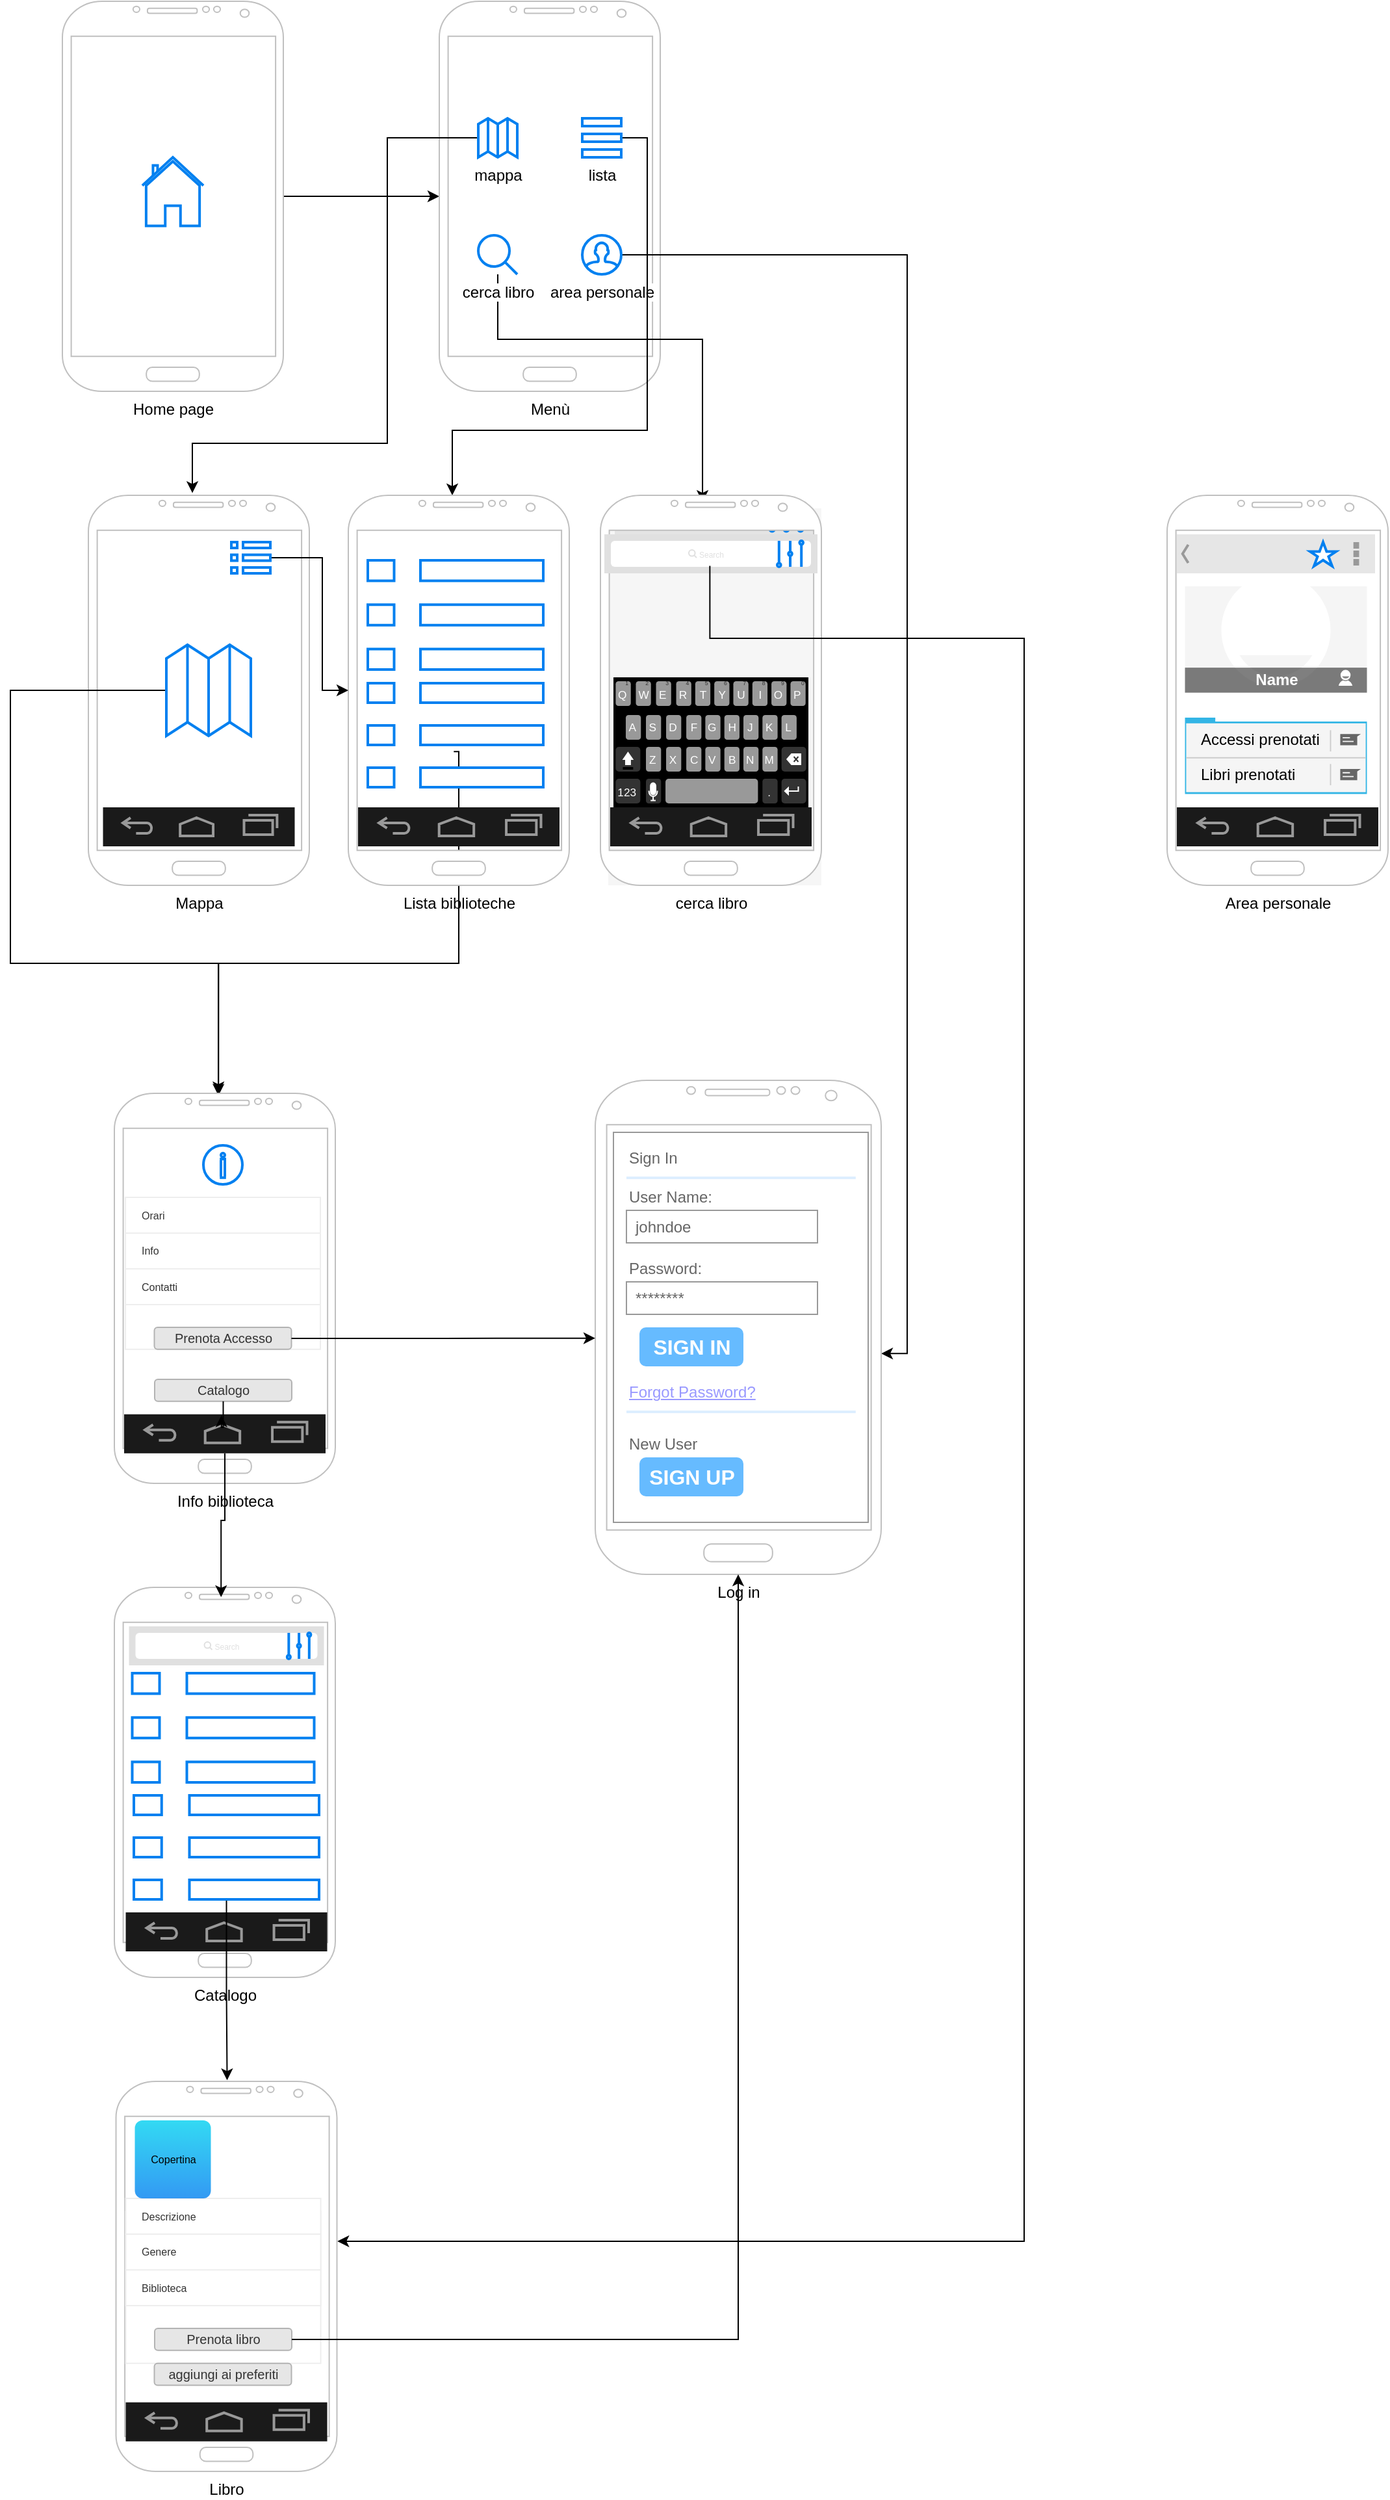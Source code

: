 <mxfile version="14.4.3" type="device"><diagram id="wctJG4H4e0GvvsNLfPng" name="Pagina-1"><mxGraphModel dx="852" dy="534" grid="1" gridSize="10" guides="1" tooltips="1" connect="1" arrows="1" fold="1" page="1" pageScale="1" pageWidth="827" pageHeight="1169" math="0" shadow="0"><root><mxCell id="0"/><mxCell id="1" parent="0"/><mxCell id="GmPEvQ3RSaTn2T263EHv-5" style="edgeStyle=orthogonalEdgeStyle;rounded=0;orthogonalLoop=1;jettySize=auto;html=1;" parent="1" source="GmPEvQ3RSaTn2T263EHv-1" target="GmPEvQ3RSaTn2T263EHv-4" edge="1"><mxGeometry relative="1" as="geometry"/></mxCell><object label="Home page" placeholders="1" id="GmPEvQ3RSaTn2T263EHv-1"><mxCell style="verticalLabelPosition=bottom;verticalAlign=top;html=1;shadow=0;dashed=0;strokeWidth=1;shape=mxgraph.android.phone2;strokeColor=#c0c0c0;" parent="1" vertex="1"><mxGeometry x="80" y="20" width="170" height="300" as="geometry"/></mxCell></object><object label="Menù" placeholders="1" id="GmPEvQ3RSaTn2T263EHv-4"><mxCell style="verticalLabelPosition=bottom;verticalAlign=top;html=1;shadow=0;dashed=0;strokeWidth=1;shape=mxgraph.android.phone2;strokeColor=#c0c0c0;" parent="1" vertex="1"><mxGeometry x="370" y="20" width="170" height="300" as="geometry"/></mxCell></object><mxCell id="GmPEvQ3RSaTn2T263EHv-23" style="edgeStyle=orthogonalEdgeStyle;rounded=0;orthogonalLoop=1;jettySize=auto;html=1;entryX=0.471;entryY=-0.006;entryDx=0;entryDy=0;entryPerimeter=0;" parent="1" source="GmPEvQ3RSaTn2T263EHv-7" target="GmPEvQ3RSaTn2T263EHv-12" edge="1"><mxGeometry relative="1" as="geometry"><Array as="points"><mxPoint x="330" y="125"/><mxPoint x="330" y="360"/><mxPoint x="180" y="360"/><mxPoint x="180" y="398"/></Array></mxGeometry></mxCell><mxCell id="GmPEvQ3RSaTn2T263EHv-7" value="mappa" style="html=1;verticalLabelPosition=bottom;align=center;labelBackgroundColor=#ffffff;verticalAlign=top;strokeWidth=2;strokeColor=#0080F0;shadow=0;dashed=0;shape=mxgraph.ios7.icons.map;" parent="1" vertex="1"><mxGeometry x="400" y="110" width="30" height="30" as="geometry"/></mxCell><mxCell id="GmPEvQ3RSaTn2T263EHv-8" value="" style="html=1;verticalLabelPosition=bottom;align=center;labelBackgroundColor=#ffffff;verticalAlign=top;strokeWidth=2;strokeColor=#0080F0;shadow=0;dashed=0;shape=mxgraph.ios7.icons.home;" parent="1" vertex="1"><mxGeometry x="141.5" y="140" width="47" height="52.75" as="geometry"/></mxCell><mxCell id="GmPEvQ3RSaTn2T263EHv-161" style="edgeStyle=orthogonalEdgeStyle;rounded=0;orthogonalLoop=1;jettySize=auto;html=1;entryX=1;entryY=0.553;entryDx=0;entryDy=0;entryPerimeter=0;" parent="1" source="GmPEvQ3RSaTn2T263EHv-9" target="GmPEvQ3RSaTn2T263EHv-130" edge="1"><mxGeometry relative="1" as="geometry"><Array as="points"><mxPoint x="730" y="215"/><mxPoint x="730" y="1060"/></Array></mxGeometry></mxCell><mxCell id="GmPEvQ3RSaTn2T263EHv-9" value="area personale" style="html=1;verticalLabelPosition=bottom;align=center;labelBackgroundColor=#ffffff;verticalAlign=top;strokeWidth=2;strokeColor=#0080F0;shadow=0;dashed=0;shape=mxgraph.ios7.icons.user;" parent="1" vertex="1"><mxGeometry x="480" y="200" width="30" height="30" as="geometry"/></mxCell><mxCell id="GmPEvQ3RSaTn2T263EHv-24" style="edgeStyle=orthogonalEdgeStyle;rounded=0;orthogonalLoop=1;jettySize=auto;html=1;" parent="1" source="GmPEvQ3RSaTn2T263EHv-10" target="GmPEvQ3RSaTn2T263EHv-15" edge="1"><mxGeometry relative="1" as="geometry"><Array as="points"><mxPoint x="530" y="125"/><mxPoint x="530" y="350"/><mxPoint x="380" y="350"/></Array></mxGeometry></mxCell><mxCell id="GmPEvQ3RSaTn2T263EHv-10" value="lista" style="html=1;verticalLabelPosition=bottom;align=center;labelBackgroundColor=#ffffff;verticalAlign=top;strokeWidth=2;strokeColor=#0080F0;shadow=0;dashed=0;shape=mxgraph.ios7.icons.options;pointerEvents=1" parent="1" vertex="1"><mxGeometry x="480" y="110" width="30" height="30" as="geometry"/></mxCell><mxCell id="GmPEvQ3RSaTn2T263EHv-102" style="edgeStyle=orthogonalEdgeStyle;rounded=0;orthogonalLoop=1;jettySize=auto;html=1;entryX=0.462;entryY=0.017;entryDx=0;entryDy=0;entryPerimeter=0;" parent="1" source="GmPEvQ3RSaTn2T263EHv-11" target="GmPEvQ3RSaTn2T263EHv-14" edge="1"><mxGeometry relative="1" as="geometry"><Array as="points"><mxPoint x="415" y="280"/><mxPoint x="572" y="280"/></Array></mxGeometry></mxCell><mxCell id="GmPEvQ3RSaTn2T263EHv-11" value="cerca libro" style="html=1;verticalLabelPosition=bottom;align=center;labelBackgroundColor=#ffffff;verticalAlign=top;strokeWidth=2;strokeColor=#0080F0;shadow=0;dashed=0;shape=mxgraph.ios7.icons.looking_glass;" parent="1" vertex="1"><mxGeometry x="400" y="200" width="30" height="30" as="geometry"/></mxCell><object label="Mappa" placeholders="1" id="GmPEvQ3RSaTn2T263EHv-12"><mxCell style="verticalLabelPosition=bottom;verticalAlign=top;html=1;shadow=0;dashed=0;strokeWidth=1;shape=mxgraph.android.phone2;strokeColor=#c0c0c0;" parent="1" vertex="1"><mxGeometry x="100" y="400" width="170" height="300" as="geometry"/></mxCell></object><object label="Area personale" placeholders="1" id="GmPEvQ3RSaTn2T263EHv-13"><mxCell style="verticalLabelPosition=bottom;verticalAlign=top;html=1;shadow=0;dashed=0;strokeWidth=1;shape=mxgraph.android.phone2;strokeColor=#c0c0c0;" parent="1" vertex="1"><mxGeometry x="930" y="400" width="170" height="300" as="geometry"/></mxCell></object><mxCell id="GmPEvQ3RSaTn2T263EHv-115" style="edgeStyle=orthogonalEdgeStyle;rounded=0;orthogonalLoop=1;jettySize=auto;html=1;entryX=0.471;entryY=0.006;entryDx=0;entryDy=0;entryPerimeter=0;exitX=0.49;exitY=0.658;exitDx=0;exitDy=0;exitPerimeter=0;" parent="1" source="GmPEvQ3RSaTn2T263EHv-68" target="GmPEvQ3RSaTn2T263EHv-112" edge="1"><mxGeometry relative="1" as="geometry"><Array as="points"><mxPoint x="385" y="597"/><mxPoint x="385" y="760"/><mxPoint x="200" y="760"/></Array></mxGeometry></mxCell><object label="Lista biblioteche" placeholders="1" id="GmPEvQ3RSaTn2T263EHv-15"><mxCell style="verticalLabelPosition=bottom;verticalAlign=top;html=1;shadow=0;dashed=0;strokeWidth=1;shape=mxgraph.android.phone2;strokeColor=#c0c0c0;" parent="1" vertex="1"><mxGeometry x="300" y="400" width="170" height="300" as="geometry"/></mxCell></object><mxCell id="GmPEvQ3RSaTn2T263EHv-116" style="edgeStyle=orthogonalEdgeStyle;rounded=0;orthogonalLoop=1;jettySize=auto;html=1;entryX=0.471;entryY=0;entryDx=0;entryDy=0;entryPerimeter=0;" parent="1" source="GmPEvQ3RSaTn2T263EHv-27" target="GmPEvQ3RSaTn2T263EHv-112" edge="1"><mxGeometry relative="1" as="geometry"><Array as="points"><mxPoint x="40" y="550"/><mxPoint x="40" y="760"/><mxPoint x="200" y="760"/></Array></mxGeometry></mxCell><mxCell id="GmPEvQ3RSaTn2T263EHv-27" value="" style="html=1;verticalLabelPosition=bottom;align=center;labelBackgroundColor=#ffffff;verticalAlign=top;strokeWidth=2;strokeColor=#0080F0;shadow=0;dashed=0;shape=mxgraph.ios7.icons.map;" parent="1" vertex="1"><mxGeometry x="160" y="515" width="65" height="70" as="geometry"/></mxCell><mxCell id="GmPEvQ3RSaTn2T263EHv-29" value="" style="verticalLabelPosition=bottom;verticalAlign=top;html=1;shadow=0;dashed=0;strokeWidth=2;shape=mxgraph.android.navigation_bar_1;fillColor=#1A1A1A;strokeColor=#999999;" parent="1" vertex="1"><mxGeometry x="111.25" y="640" width="147.5" height="30" as="geometry"/></mxCell><mxCell id="GmPEvQ3RSaTn2T263EHv-30" value="" style="verticalLabelPosition=bottom;verticalAlign=top;html=1;shadow=0;dashed=0;strokeWidth=2;shape=mxgraph.android.navigation_bar_1;fillColor=#1A1A1A;strokeColor=#999999;" parent="1" vertex="1"><mxGeometry x="937.5" y="640" width="155" height="30" as="geometry"/></mxCell><mxCell id="GmPEvQ3RSaTn2T263EHv-32" value="" style="verticalLabelPosition=bottom;verticalAlign=top;html=1;shadow=0;dashed=0;strokeWidth=2;shape=mxgraph.android.navigation_bar_1;fillColor=#1A1A1A;strokeColor=#999999;" parent="1" vertex="1"><mxGeometry x="307.5" y="640" width="155" height="30" as="geometry"/></mxCell><mxCell id="GmPEvQ3RSaTn2T263EHv-45" value="" style="strokeWidth=1;html=1;shadow=0;dashed=0;shape=mxgraph.android.quick_contact;" parent="1" vertex="1"><mxGeometry x="943.75" y="470" width="140" height="160" as="geometry"/></mxCell><mxCell id="GmPEvQ3RSaTn2T263EHv-46" value="Name" style="strokeWidth=1;html=1;shadow=0;dashed=0;shape=mxgraph.android.anchor;rSize=0;fontStyle=1;fontColor=#FFFFFF;" parent="GmPEvQ3RSaTn2T263EHv-45" vertex="1"><mxGeometry y="63.03" width="140" height="17.455" as="geometry"/></mxCell><mxCell id="GmPEvQ3RSaTn2T263EHv-47" value="Accessi prenotati" style="strokeWidth=1;html=1;shadow=0;dashed=0;shape=mxgraph.android.anchor;rSize=0;align=left;spacingLeft=10;" parent="GmPEvQ3RSaTn2T263EHv-45" vertex="1"><mxGeometry y="104.727" width="112" height="27.152" as="geometry"/></mxCell><mxCell id="GmPEvQ3RSaTn2T263EHv-48" value="Libri prenotati" style="strokeWidth=1;html=1;shadow=0;dashed=0;shape=mxgraph.android.anchor;rSize=0;align=left;spacingLeft=10;" parent="GmPEvQ3RSaTn2T263EHv-45" vertex="1"><mxGeometry y="131.879" width="112" height="27.152" as="geometry"/></mxCell><mxCell id="GmPEvQ3RSaTn2T263EHv-55" value="" style="strokeWidth=1;html=1;shadow=0;dashed=0;shape=mxgraph.android.action_bar;fillColor=#E6E6E6;strokeColor=#c0c0c0;strokeWidth=2;" parent="1" vertex="1"><mxGeometry x="937.5" y="430" width="152.5" height="30" as="geometry"/></mxCell><mxCell id="GmPEvQ3RSaTn2T263EHv-60" value="" style="shape=rect;fillColor=#F6F6F6;strokeColor=none;" parent="1" vertex="1"><mxGeometry x="500" y="410" width="164" height="290" as="geometry"/></mxCell><mxCell id="GmPEvQ3RSaTn2T263EHv-61" value="" style="html=1;strokeWidth=1;shadow=0;dashed=0;shape=mxgraph.ios7ui.marginRect;rx=3;ry=3;rectMargin=5;fillColor=#E4E4E4;strokeColor=none;" parent="GmPEvQ3RSaTn2T263EHv-60" vertex="1"><mxGeometry width="164" height="30" as="geometry"/></mxCell><mxCell id="GmPEvQ3RSaTn2T263EHv-62" value="Search" style="shape=mxgraph.ios7.icons.looking_glass;strokeColor=#878789;fillColor=none;fontColor=#878789;labelPosition=right;verticalLabelPosition=middle;align=left;verticalAlign=middle;fontSize=6;fontStyle=0;spacingTop=2;" parent="GmPEvQ3RSaTn2T263EHv-60" vertex="1"><mxGeometry x="0.5" y="0.5" width="6" height="6" relative="1" as="geometry"><mxPoint x="-17" y="-3" as="offset"/></mxGeometry></mxCell><mxCell id="GmPEvQ3RSaTn2T263EHv-65" value="" style="html=1;verticalLabelPosition=bottom;align=center;labelBackgroundColor=#ffffff;verticalAlign=top;strokeWidth=2;strokeColor=#0080F0;shadow=0;dashed=0;shape=mxgraph.ios7.icons.page_navigation;pointerEvents=1" parent="GmPEvQ3RSaTn2T263EHv-60" vertex="1"><mxGeometry x="124" y="13" width="26" height="4.8" as="geometry"/></mxCell><object label="cerca libro" placeholders="1" id="GmPEvQ3RSaTn2T263EHv-14"><mxCell style="verticalLabelPosition=bottom;verticalAlign=top;html=1;shadow=0;dashed=0;strokeWidth=1;shape=mxgraph.android.phone2;strokeColor=#c0c0c0;" parent="GmPEvQ3RSaTn2T263EHv-60" vertex="1"><mxGeometry x="-6" y="-10" width="170" height="300" as="geometry"/></mxCell></object><mxCell id="GmPEvQ3RSaTn2T263EHv-31" value="" style="verticalLabelPosition=bottom;verticalAlign=top;html=1;shadow=0;dashed=0;strokeWidth=2;shape=mxgraph.android.navigation_bar_1;fillColor=#1A1A1A;strokeColor=#999999;" parent="GmPEvQ3RSaTn2T263EHv-60" vertex="1"><mxGeometry x="1.5" y="230" width="155" height="30" as="geometry"/></mxCell><mxCell id="GmPEvQ3RSaTn2T263EHv-59" value="" style="verticalLabelPosition=bottom;verticalAlign=top;html=1;shadow=0;dashed=0;strokeWidth=1;shape=mxgraph.android.keyboard;" parent="GmPEvQ3RSaTn2T263EHv-60" vertex="1"><mxGeometry x="4" y="130" width="150" height="100" as="geometry"/></mxCell><mxCell id="GmPEvQ3RSaTn2T263EHv-103" value="" style="shape=rect;fillColor=#e0e0e0;strokeColor=none;" parent="GmPEvQ3RSaTn2T263EHv-60" vertex="1"><mxGeometry x="-3" y="20" width="164" height="30" as="geometry"/></mxCell><mxCell id="GmPEvQ3RSaTn2T263EHv-104" value="" style="html=1;strokeWidth=1;shadow=0;dashed=0;shape=mxgraph.ios7ui.marginRect;rx=3;ry=3;rectMargin=5;strokeColor=none;" parent="GmPEvQ3RSaTn2T263EHv-103" vertex="1"><mxGeometry width="164" height="30" as="geometry"/></mxCell><mxCell id="GmPEvQ3RSaTn2T263EHv-105" value="Search" style="shape=mxgraph.ios7.icons.looking_glass;strokeColor=#e0e0e0;fillColor=none;fontColor=#e0e0e0;labelPosition=right;verticalLabelPosition=middle;align=left;verticalAlign=middle;fontSize=6;fontStyle=0;spacingTop=2;" parent="GmPEvQ3RSaTn2T263EHv-103" vertex="1"><mxGeometry x="0.5" y="0.5" width="6" height="6" relative="1" as="geometry"><mxPoint x="-17" y="-3" as="offset"/></mxGeometry></mxCell><mxCell id="GmPEvQ3RSaTn2T263EHv-107" value="" style="html=1;verticalLabelPosition=bottom;align=center;labelBackgroundColor=#ffffff;verticalAlign=top;strokeWidth=2;strokeColor=#0080F0;shadow=0;dashed=0;shape=mxgraph.ios7.icons.volume;pointerEvents=1" parent="GmPEvQ3RSaTn2T263EHv-103" vertex="1"><mxGeometry x="133" y="5" width="20" height="20" as="geometry"/></mxCell><mxCell id="GmPEvQ3RSaTn2T263EHv-113" style="edgeStyle=orthogonalEdgeStyle;rounded=0;orthogonalLoop=1;jettySize=auto;html=1;" parent="1" source="GmPEvQ3RSaTn2T263EHv-66" target="GmPEvQ3RSaTn2T263EHv-15" edge="1"><mxGeometry relative="1" as="geometry"><Array as="points"><mxPoint x="280" y="448"/><mxPoint x="280" y="550"/></Array></mxGeometry></mxCell><mxCell id="GmPEvQ3RSaTn2T263EHv-66" value="" style="html=1;verticalLabelPosition=bottom;align=center;labelBackgroundColor=#ffffff;verticalAlign=top;strokeWidth=2;strokeColor=#0080F0;shadow=0;dashed=0;shape=mxgraph.ios7.icons.preferences;pointerEvents=1" parent="1" vertex="1"><mxGeometry x="210" y="436" width="30" height="24" as="geometry"/></mxCell><mxCell id="GmPEvQ3RSaTn2T263EHv-67" value="" style="html=1;verticalLabelPosition=bottom;align=center;labelBackgroundColor=#ffffff;verticalAlign=top;strokeWidth=2;strokeColor=#0080F0;shadow=0;dashed=0;shape=mxgraph.ios7.icons.preferences;pointerEvents=1" parent="1" vertex="1"><mxGeometry x="315" y="450" width="135" height="84" as="geometry"/></mxCell><mxCell id="GmPEvQ3RSaTn2T263EHv-68" value="" style="html=1;verticalLabelPosition=bottom;align=center;labelBackgroundColor=#ffffff;verticalAlign=top;strokeWidth=2;strokeColor=#0080F0;shadow=0;dashed=0;shape=mxgraph.ios7.icons.preferences;pointerEvents=1" parent="1" vertex="1"><mxGeometry x="315" y="544.5" width="135" height="80" as="geometry"/></mxCell><object label="Catalogo" placeholders="1" id="GmPEvQ3RSaTn2T263EHv-82"><mxCell style="verticalLabelPosition=bottom;verticalAlign=top;html=1;shadow=0;dashed=0;strokeWidth=1;shape=mxgraph.android.phone2;strokeColor=#c0c0c0;" parent="1" vertex="1"><mxGeometry x="120" y="1240" width="170" height="300" as="geometry"/></mxCell></object><mxCell id="GmPEvQ3RSaTn2T263EHv-87" value="" style="verticalLabelPosition=bottom;verticalAlign=top;html=1;shadow=0;dashed=0;strokeWidth=2;shape=mxgraph.android.navigation_bar_1;fillColor=#1A1A1A;strokeColor=#999999;" parent="1" vertex="1"><mxGeometry x="128.75" y="1490" width="155" height="30" as="geometry"/></mxCell><mxCell id="GmPEvQ3RSaTn2T263EHv-99" value="" style="html=1;verticalLabelPosition=bottom;align=center;labelBackgroundColor=#ffffff;verticalAlign=top;strokeWidth=2;strokeColor=#0080F0;shadow=0;dashed=0;shape=mxgraph.ios7.icons.preferences;pointerEvents=1" parent="1" vertex="1"><mxGeometry x="133.75" y="1306" width="140" height="84" as="geometry"/></mxCell><mxCell id="GmPEvQ3RSaTn2T263EHv-155" style="edgeStyle=orthogonalEdgeStyle;rounded=0;orthogonalLoop=1;jettySize=auto;html=1;entryX=0.503;entryY=-0.003;entryDx=0;entryDy=0;entryPerimeter=0;" parent="1" source="GmPEvQ3RSaTn2T263EHv-100" target="GmPEvQ3RSaTn2T263EHv-144" edge="1"><mxGeometry relative="1" as="geometry"/></mxCell><mxCell id="GmPEvQ3RSaTn2T263EHv-100" value="" style="html=1;verticalLabelPosition=bottom;align=center;labelBackgroundColor=#ffffff;verticalAlign=top;strokeWidth=2;strokeColor=#0080F0;shadow=0;dashed=0;shape=mxgraph.ios7.icons.preferences;pointerEvents=1" parent="1" vertex="1"><mxGeometry x="135" y="1400" width="142.5" height="80" as="geometry"/></mxCell><mxCell id="GmPEvQ3RSaTn2T263EHv-108" value="" style="shape=rect;fillColor=#e0e0e0;strokeColor=none;" parent="1" vertex="1"><mxGeometry x="131.25" y="1270" width="150" height="30" as="geometry"/></mxCell><mxCell id="GmPEvQ3RSaTn2T263EHv-109" value="" style="html=1;strokeWidth=1;shadow=0;dashed=0;shape=mxgraph.ios7ui.marginRect;rx=3;ry=3;rectMargin=5;strokeColor=none;" parent="GmPEvQ3RSaTn2T263EHv-108" vertex="1"><mxGeometry width="150" height="30" as="geometry"/></mxCell><mxCell id="GmPEvQ3RSaTn2T263EHv-110" value="Search" style="shape=mxgraph.ios7.icons.looking_glass;strokeColor=#e0e0e0;fillColor=none;fontColor=#e0e0e0;labelPosition=right;verticalLabelPosition=middle;align=left;verticalAlign=middle;fontSize=6;fontStyle=0;spacingTop=2;" parent="GmPEvQ3RSaTn2T263EHv-108" vertex="1"><mxGeometry x="0.5" y="0.5" width="6" height="6" relative="1" as="geometry"><mxPoint x="-17" y="-3" as="offset"/></mxGeometry></mxCell><mxCell id="GmPEvQ3RSaTn2T263EHv-111" value="" style="html=1;verticalLabelPosition=bottom;align=center;labelBackgroundColor=#ffffff;verticalAlign=top;strokeWidth=2;strokeColor=#0080F0;shadow=0;dashed=0;shape=mxgraph.ios7.icons.volume;pointerEvents=1" parent="GmPEvQ3RSaTn2T263EHv-108" vertex="1"><mxGeometry x="121.646" y="5" width="18.293" height="20" as="geometry"/></mxCell><object label="Info biblioteca" placeholders="1" id="GmPEvQ3RSaTn2T263EHv-112"><mxCell style="verticalLabelPosition=bottom;verticalAlign=top;html=1;shadow=0;dashed=0;strokeWidth=1;shape=mxgraph.android.phone2;strokeColor=#c0c0c0;" parent="1" vertex="1"><mxGeometry x="120" y="860" width="170" height="300" as="geometry"/></mxCell></object><mxCell id="GmPEvQ3RSaTn2T263EHv-117" value="" style="html=1;verticalLabelPosition=bottom;align=center;labelBackgroundColor=#ffffff;verticalAlign=top;strokeWidth=2;strokeColor=#0080F0;shadow=0;dashed=0;shape=mxgraph.ios7.icons.info;" parent="1" vertex="1"><mxGeometry x="188.5" y="900" width="30" height="30" as="geometry"/></mxCell><mxCell id="GmPEvQ3RSaTn2T263EHv-119" style="edgeStyle=orthogonalEdgeStyle;rounded=0;orthogonalLoop=1;jettySize=auto;html=1;entryX=0.483;entryY=0.025;entryDx=0;entryDy=0;entryPerimeter=0;" parent="1" source="GmPEvQ3RSaTn2T263EHv-126" target="GmPEvQ3RSaTn2T263EHv-82" edge="1"><mxGeometry relative="1" as="geometry"/></mxCell><mxCell id="GmPEvQ3RSaTn2T263EHv-118" value="Catalogo" style="rounded=1;html=1;shadow=0;dashed=0;whiteSpace=wrap;fontSize=10;fillColor=#E6E6E6;align=center;strokeColor=#B3B3B3;fontColor=#333333;" parent="1" vertex="1"><mxGeometry x="151" y="1080" width="105.5" height="16.88" as="geometry"/></mxCell><mxCell id="GmPEvQ3RSaTn2T263EHv-120" value="" style="strokeWidth=1;html=1;shadow=0;dashed=0;shape=mxgraph.android.rrect;rSize=0;strokeColor=#eeeeee;fillColor=#ffffff;gradientColor=none;" parent="1" vertex="1"><mxGeometry x="128.5" y="940" width="150" height="116.88" as="geometry"/></mxCell><mxCell id="GmPEvQ3RSaTn2T263EHv-121" value="Orari" style="strokeColor=inherit;fillColor=inherit;gradientColor=inherit;strokeWidth=1;html=1;shadow=0;dashed=0;shape=mxgraph.android.rrect;rSize=0;align=left;spacingLeft=10;fontSize=8;fontColor=#333333;" parent="GmPEvQ3RSaTn2T263EHv-120" vertex="1"><mxGeometry width="150" height="27.5" as="geometry"/></mxCell><mxCell id="GmPEvQ3RSaTn2T263EHv-122" value="Info" style="strokeColor=inherit;fillColor=inherit;gradientColor=inherit;strokeWidth=1;html=1;shadow=0;dashed=0;shape=mxgraph.android.rrect;rSize=0;align=left;spacingLeft=10;fontSize=8;fontColor=#333333;" parent="GmPEvQ3RSaTn2T263EHv-120" vertex="1"><mxGeometry y="27.5" width="150" height="27.5" as="geometry"/></mxCell><mxCell id="GmPEvQ3RSaTn2T263EHv-123" value="Contatti" style="strokeColor=inherit;fillColor=inherit;gradientColor=inherit;strokeWidth=1;html=1;shadow=0;dashed=0;shape=mxgraph.android.rrect;rSize=0;align=left;spacingLeft=10;fontSize=8;fontColor=#333333;" parent="GmPEvQ3RSaTn2T263EHv-120" vertex="1"><mxGeometry y="55.0" width="150" height="27.5" as="geometry"/></mxCell><mxCell id="GmPEvQ3RSaTn2T263EHv-125" value="Prenota Accesso" style="rounded=1;html=1;shadow=0;dashed=0;whiteSpace=wrap;fontSize=10;fillColor=#E6E6E6;align=center;strokeColor=#B3B3B3;fontColor=#333333;" parent="GmPEvQ3RSaTn2T263EHv-120" vertex="1"><mxGeometry x="22.25" y="100" width="105.5" height="16.88" as="geometry"/></mxCell><mxCell id="GmPEvQ3RSaTn2T263EHv-126" value="" style="verticalLabelPosition=bottom;verticalAlign=top;html=1;shadow=0;dashed=0;strokeWidth=2;shape=mxgraph.android.navigation_bar_1;fillColor=#1A1A1A;strokeColor=#999999;" parent="1" vertex="1"><mxGeometry x="127.5" y="1106.88" width="155" height="30" as="geometry"/></mxCell><mxCell id="GmPEvQ3RSaTn2T263EHv-127" style="edgeStyle=orthogonalEdgeStyle;rounded=0;orthogonalLoop=1;jettySize=auto;html=1;entryX=0.483;entryY=0.025;entryDx=0;entryDy=0;entryPerimeter=0;" parent="1" source="GmPEvQ3RSaTn2T263EHv-118" target="GmPEvQ3RSaTn2T263EHv-126" edge="1"><mxGeometry relative="1" as="geometry"><mxPoint x="205" y="1106.88" as="sourcePoint"/><mxPoint x="202.11" y="1247.5" as="targetPoint"/></mxGeometry></mxCell><object label="Log in" placeholders="1" id="GmPEvQ3RSaTn2T263EHv-130"><mxCell style="verticalLabelPosition=bottom;verticalAlign=top;html=1;shadow=0;dashed=0;strokeWidth=1;shape=mxgraph.android.phone2;strokeColor=#c0c0c0;" parent="1" vertex="1"><mxGeometry x="490" y="850" width="220" height="380" as="geometry"/></mxCell></object><mxCell id="GmPEvQ3RSaTn2T263EHv-131" value="" style="strokeWidth=1;shadow=0;dashed=0;align=center;html=1;shape=mxgraph.mockup.forms.rrect;rSize=0;strokeColor=#999999;fillColor=#ffffff;" parent="1" vertex="1"><mxGeometry x="504" y="890" width="196" height="300" as="geometry"/></mxCell><mxCell id="GmPEvQ3RSaTn2T263EHv-132" value="Sign In" style="strokeWidth=1;shadow=0;dashed=0;align=center;html=1;shape=mxgraph.mockup.forms.anchor;fontSize=12;fontColor=#666666;align=left;resizeWidth=1;spacingLeft=0;" parent="GmPEvQ3RSaTn2T263EHv-131" vertex="1"><mxGeometry width="98.0" height="20" relative="1" as="geometry"><mxPoint x="10" y="10" as="offset"/></mxGeometry></mxCell><mxCell id="GmPEvQ3RSaTn2T263EHv-133" value="" style="shape=line;strokeColor=#ddeeff;strokeWidth=2;html=1;resizeWidth=1;" parent="GmPEvQ3RSaTn2T263EHv-131" vertex="1"><mxGeometry width="176.4" height="10" relative="1" as="geometry"><mxPoint x="10" y="30" as="offset"/></mxGeometry></mxCell><mxCell id="GmPEvQ3RSaTn2T263EHv-134" value="User Name:" style="strokeWidth=1;shadow=0;dashed=0;align=center;html=1;shape=mxgraph.mockup.forms.anchor;fontSize=12;fontColor=#666666;align=left;resizeWidth=1;spacingLeft=0;" parent="GmPEvQ3RSaTn2T263EHv-131" vertex="1"><mxGeometry width="98.0" height="20" relative="1" as="geometry"><mxPoint x="10" y="40" as="offset"/></mxGeometry></mxCell><mxCell id="GmPEvQ3RSaTn2T263EHv-135" value="johndoe" style="strokeWidth=1;shadow=0;dashed=0;align=center;html=1;shape=mxgraph.mockup.forms.rrect;rSize=0;strokeColor=#999999;fontColor=#666666;align=left;spacingLeft=5;resizeWidth=1;" parent="GmPEvQ3RSaTn2T263EHv-131" vertex="1"><mxGeometry width="147" height="25" relative="1" as="geometry"><mxPoint x="10" y="60" as="offset"/></mxGeometry></mxCell><mxCell id="GmPEvQ3RSaTn2T263EHv-136" value="Password:" style="strokeWidth=1;shadow=0;dashed=0;align=center;html=1;shape=mxgraph.mockup.forms.anchor;fontSize=12;fontColor=#666666;align=left;resizeWidth=1;spacingLeft=0;" parent="GmPEvQ3RSaTn2T263EHv-131" vertex="1"><mxGeometry width="98.0" height="20" relative="1" as="geometry"><mxPoint x="10" y="95" as="offset"/></mxGeometry></mxCell><mxCell id="GmPEvQ3RSaTn2T263EHv-137" value="********" style="strokeWidth=1;shadow=0;dashed=0;align=center;html=1;shape=mxgraph.mockup.forms.rrect;rSize=0;strokeColor=#999999;fontColor=#666666;align=left;spacingLeft=5;resizeWidth=1;" parent="GmPEvQ3RSaTn2T263EHv-131" vertex="1"><mxGeometry width="147" height="25" relative="1" as="geometry"><mxPoint x="10" y="115" as="offset"/></mxGeometry></mxCell><mxCell id="GmPEvQ3RSaTn2T263EHv-138" value="SIGN IN" style="strokeWidth=1;shadow=0;dashed=0;align=center;html=1;shape=mxgraph.mockup.forms.rrect;rSize=5;strokeColor=none;fontColor=#ffffff;fillColor=#66bbff;fontSize=16;fontStyle=1;" parent="GmPEvQ3RSaTn2T263EHv-131" vertex="1"><mxGeometry y="1" width="80" height="30" relative="1" as="geometry"><mxPoint x="20" y="-150" as="offset"/></mxGeometry></mxCell><mxCell id="GmPEvQ3RSaTn2T263EHv-139" value="Forgot Password?" style="strokeWidth=1;shadow=0;dashed=0;align=center;html=1;shape=mxgraph.mockup.forms.anchor;fontSize=12;fontColor=#9999ff;align=left;spacingLeft=0;fontStyle=4;resizeWidth=1;" parent="GmPEvQ3RSaTn2T263EHv-131" vertex="1"><mxGeometry y="1" width="147" height="20" relative="1" as="geometry"><mxPoint x="10" y="-110" as="offset"/></mxGeometry></mxCell><mxCell id="GmPEvQ3RSaTn2T263EHv-140" value="" style="shape=line;strokeColor=#ddeeff;strokeWidth=2;html=1;resizeWidth=1;" parent="GmPEvQ3RSaTn2T263EHv-131" vertex="1"><mxGeometry y="1" width="176.4" height="10" relative="1" as="geometry"><mxPoint x="10" y="-90" as="offset"/></mxGeometry></mxCell><mxCell id="GmPEvQ3RSaTn2T263EHv-141" value="New User" style="strokeWidth=1;shadow=0;dashed=0;align=center;html=1;shape=mxgraph.mockup.forms.anchor;fontSize=12;fontColor=#666666;align=left;spacingLeft=0;resizeWidth=1;" parent="GmPEvQ3RSaTn2T263EHv-131" vertex="1"><mxGeometry y="1" width="147" height="20" relative="1" as="geometry"><mxPoint x="10" y="-70" as="offset"/></mxGeometry></mxCell><mxCell id="GmPEvQ3RSaTn2T263EHv-142" value="SIGN UP" style="strokeWidth=1;shadow=0;dashed=0;align=center;html=1;shape=mxgraph.mockup.forms.rrect;rSize=5;strokeColor=none;fontColor=#ffffff;fillColor=#66bbff;fontSize=16;fontStyle=1;" parent="GmPEvQ3RSaTn2T263EHv-131" vertex="1"><mxGeometry y="1" width="80" height="30" relative="1" as="geometry"><mxPoint x="20" y="-50" as="offset"/></mxGeometry></mxCell><mxCell id="GmPEvQ3RSaTn2T263EHv-143" value="" style="html=1;verticalLabelPosition=bottom;align=center;labelBackgroundColor=#ffffff;verticalAlign=top;strokeWidth=2;strokeColor=#0080F0;shadow=0;dashed=0;shape=mxgraph.ios7.icons.star;" parent="1" vertex="1"><mxGeometry x="1040" y="436" width="20" height="18.5" as="geometry"/></mxCell><object label="Libro" placeholders="1" id="GmPEvQ3RSaTn2T263EHv-144"><mxCell style="verticalLabelPosition=bottom;verticalAlign=top;html=1;shadow=0;dashed=0;strokeWidth=1;shape=mxgraph.android.phone2;strokeColor=#c0c0c0;" parent="1" vertex="1"><mxGeometry x="121.25" y="1620" width="170" height="300" as="geometry"/></mxCell></object><mxCell id="GmPEvQ3RSaTn2T263EHv-147" value="" style="strokeWidth=1;html=1;shadow=0;dashed=0;shape=mxgraph.android.rrect;rSize=0;strokeColor=#eeeeee;fillColor=#ffffff;gradientColor=none;" parent="1" vertex="1"><mxGeometry x="128.75" y="1720" width="150" height="116.88" as="geometry"/></mxCell><mxCell id="GmPEvQ3RSaTn2T263EHv-148" value="Descrizione" style="strokeColor=inherit;fillColor=inherit;gradientColor=inherit;strokeWidth=1;html=1;shadow=0;dashed=0;shape=mxgraph.android.rrect;rSize=0;align=left;spacingLeft=10;fontSize=8;fontColor=#333333;" parent="GmPEvQ3RSaTn2T263EHv-147" vertex="1"><mxGeometry y="-10" width="150" height="27.5" as="geometry"/></mxCell><mxCell id="GmPEvQ3RSaTn2T263EHv-149" value="Genere" style="strokeColor=inherit;fillColor=inherit;gradientColor=inherit;strokeWidth=1;html=1;shadow=0;dashed=0;shape=mxgraph.android.rrect;rSize=0;align=left;spacingLeft=10;fontSize=8;fontColor=#333333;" parent="GmPEvQ3RSaTn2T263EHv-147" vertex="1"><mxGeometry y="17.5" width="150" height="27.5" as="geometry"/></mxCell><mxCell id="GmPEvQ3RSaTn2T263EHv-150" value="Biblioteca" style="strokeColor=inherit;fillColor=inherit;gradientColor=inherit;strokeWidth=1;html=1;shadow=0;dashed=0;shape=mxgraph.android.rrect;rSize=0;align=left;spacingLeft=10;fontSize=8;fontColor=#333333;" parent="GmPEvQ3RSaTn2T263EHv-147" vertex="1"><mxGeometry y="45.0" width="150" height="27.5" as="geometry"/></mxCell><mxCell id="GmPEvQ3RSaTn2T263EHv-151" value="Prenota libro" style="rounded=1;html=1;shadow=0;dashed=0;whiteSpace=wrap;fontSize=10;fillColor=#E6E6E6;align=center;strokeColor=#B3B3B3;fontColor=#333333;" parent="GmPEvQ3RSaTn2T263EHv-147" vertex="1"><mxGeometry x="22.25" y="90" width="105.5" height="16.88" as="geometry"/></mxCell><mxCell id="GmPEvQ3RSaTn2T263EHv-152" value="" style="verticalLabelPosition=bottom;verticalAlign=top;html=1;shadow=0;dashed=0;strokeWidth=2;shape=mxgraph.android.navigation_bar_1;fillColor=#1A1A1A;strokeColor=#999999;" parent="1" vertex="1"><mxGeometry x="128.75" y="1866.88" width="155" height="30" as="geometry"/></mxCell><mxCell id="GmPEvQ3RSaTn2T263EHv-158" value="Copertina" style="html=1;strokeWidth=1;shadow=0;dashed=0;shape=mxgraph.ios7ui.icon;fontSize=8;buttonText=;whiteSpace=wrap;align=center;opacity=80;" parent="1" vertex="1"><mxGeometry x="135.75" y="1650" width="58.5" height="60" as="geometry"/></mxCell><mxCell id="GmPEvQ3RSaTn2T263EHv-159" style="edgeStyle=orthogonalEdgeStyle;rounded=0;orthogonalLoop=1;jettySize=auto;html=1;entryX=0;entryY=0.522;entryDx=0;entryDy=0;entryPerimeter=0;" parent="1" source="GmPEvQ3RSaTn2T263EHv-125" target="GmPEvQ3RSaTn2T263EHv-130" edge="1"><mxGeometry relative="1" as="geometry"/></mxCell><mxCell id="GmPEvQ3RSaTn2T263EHv-160" style="edgeStyle=orthogonalEdgeStyle;rounded=0;orthogonalLoop=1;jettySize=auto;html=1;" parent="1" source="GmPEvQ3RSaTn2T263EHv-151" target="GmPEvQ3RSaTn2T263EHv-130" edge="1"><mxGeometry relative="1" as="geometry"/></mxCell><mxCell id="GmPEvQ3RSaTn2T263EHv-164" style="edgeStyle=orthogonalEdgeStyle;rounded=0;orthogonalLoop=1;jettySize=auto;html=1;entryX=1.002;entryY=0.41;entryDx=0;entryDy=0;entryPerimeter=0;exitX=0.495;exitY=0.81;exitDx=0;exitDy=0;exitPerimeter=0;" parent="1" source="GmPEvQ3RSaTn2T263EHv-104" target="GmPEvQ3RSaTn2T263EHv-144" edge="1"><mxGeometry relative="1" as="geometry"><Array as="points"><mxPoint x="578" y="510"/><mxPoint x="820" y="510"/><mxPoint x="820" y="1743"/></Array></mxGeometry></mxCell><mxCell id="72TNFJqSart2uZWBPPp4-1" value="aggiungi ai preferiti" style="rounded=1;html=1;shadow=0;dashed=0;whiteSpace=wrap;fontSize=10;fillColor=#E6E6E6;align=center;strokeColor=#B3B3B3;fontColor=#333333;" vertex="1" parent="1"><mxGeometry x="150.75" y="1836.88" width="105.5" height="16.88" as="geometry"/></mxCell></root></mxGraphModel></diagram></mxfile>